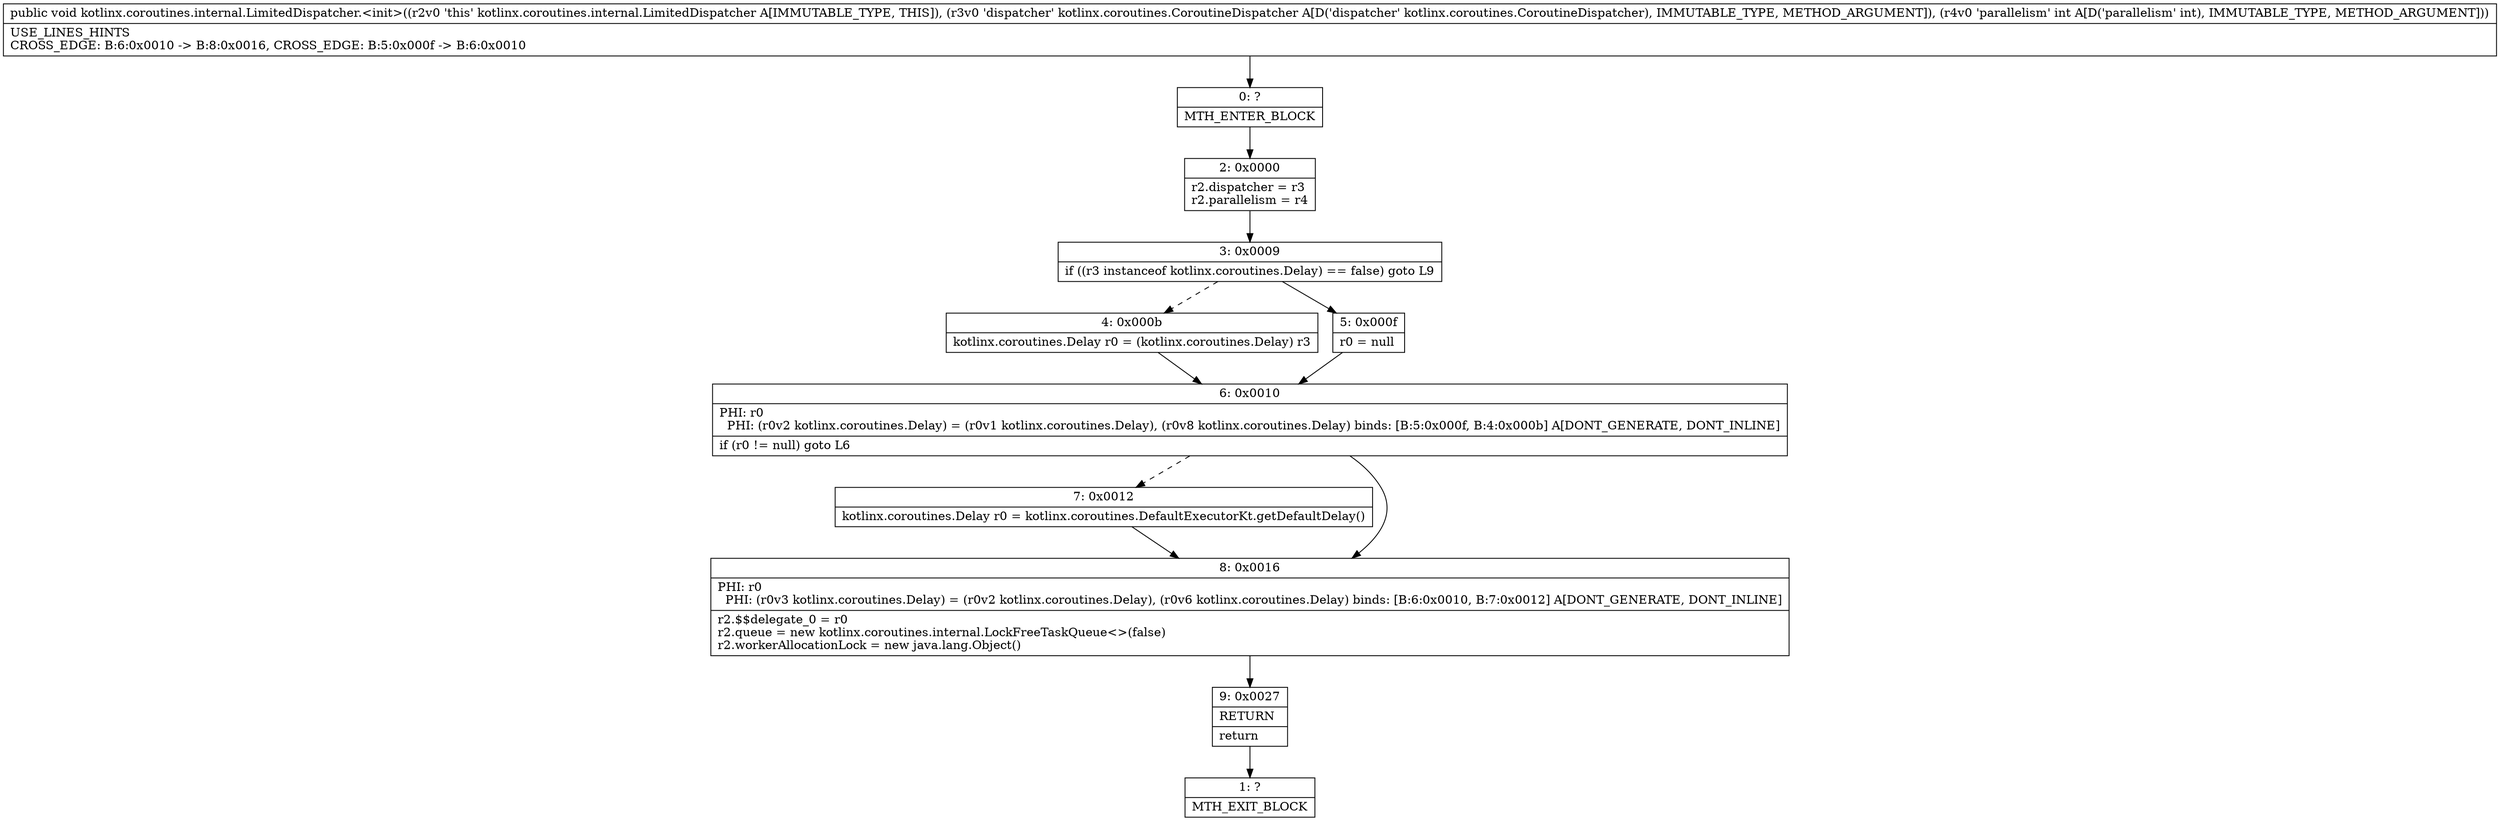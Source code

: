 digraph "CFG forkotlinx.coroutines.internal.LimitedDispatcher.\<init\>(Lkotlinx\/coroutines\/CoroutineDispatcher;I)V" {
Node_0 [shape=record,label="{0\:\ ?|MTH_ENTER_BLOCK\l}"];
Node_2 [shape=record,label="{2\:\ 0x0000|r2.dispatcher = r3\lr2.parallelism = r4\l}"];
Node_3 [shape=record,label="{3\:\ 0x0009|if ((r3 instanceof kotlinx.coroutines.Delay) == false) goto L9\l}"];
Node_4 [shape=record,label="{4\:\ 0x000b|kotlinx.coroutines.Delay r0 = (kotlinx.coroutines.Delay) r3\l}"];
Node_6 [shape=record,label="{6\:\ 0x0010|PHI: r0 \l  PHI: (r0v2 kotlinx.coroutines.Delay) = (r0v1 kotlinx.coroutines.Delay), (r0v8 kotlinx.coroutines.Delay) binds: [B:5:0x000f, B:4:0x000b] A[DONT_GENERATE, DONT_INLINE]\l|if (r0 != null) goto L6\l}"];
Node_7 [shape=record,label="{7\:\ 0x0012|kotlinx.coroutines.Delay r0 = kotlinx.coroutines.DefaultExecutorKt.getDefaultDelay()\l}"];
Node_8 [shape=record,label="{8\:\ 0x0016|PHI: r0 \l  PHI: (r0v3 kotlinx.coroutines.Delay) = (r0v2 kotlinx.coroutines.Delay), (r0v6 kotlinx.coroutines.Delay) binds: [B:6:0x0010, B:7:0x0012] A[DONT_GENERATE, DONT_INLINE]\l|r2.$$delegate_0 = r0\lr2.queue = new kotlinx.coroutines.internal.LockFreeTaskQueue\<\>(false)\lr2.workerAllocationLock = new java.lang.Object()\l}"];
Node_9 [shape=record,label="{9\:\ 0x0027|RETURN\l|return\l}"];
Node_1 [shape=record,label="{1\:\ ?|MTH_EXIT_BLOCK\l}"];
Node_5 [shape=record,label="{5\:\ 0x000f|r0 = null\l}"];
MethodNode[shape=record,label="{public void kotlinx.coroutines.internal.LimitedDispatcher.\<init\>((r2v0 'this' kotlinx.coroutines.internal.LimitedDispatcher A[IMMUTABLE_TYPE, THIS]), (r3v0 'dispatcher' kotlinx.coroutines.CoroutineDispatcher A[D('dispatcher' kotlinx.coroutines.CoroutineDispatcher), IMMUTABLE_TYPE, METHOD_ARGUMENT]), (r4v0 'parallelism' int A[D('parallelism' int), IMMUTABLE_TYPE, METHOD_ARGUMENT]))  | USE_LINES_HINTS\lCROSS_EDGE: B:6:0x0010 \-\> B:8:0x0016, CROSS_EDGE: B:5:0x000f \-\> B:6:0x0010\l}"];
MethodNode -> Node_0;Node_0 -> Node_2;
Node_2 -> Node_3;
Node_3 -> Node_4[style=dashed];
Node_3 -> Node_5;
Node_4 -> Node_6;
Node_6 -> Node_7[style=dashed];
Node_6 -> Node_8;
Node_7 -> Node_8;
Node_8 -> Node_9;
Node_9 -> Node_1;
Node_5 -> Node_6;
}

